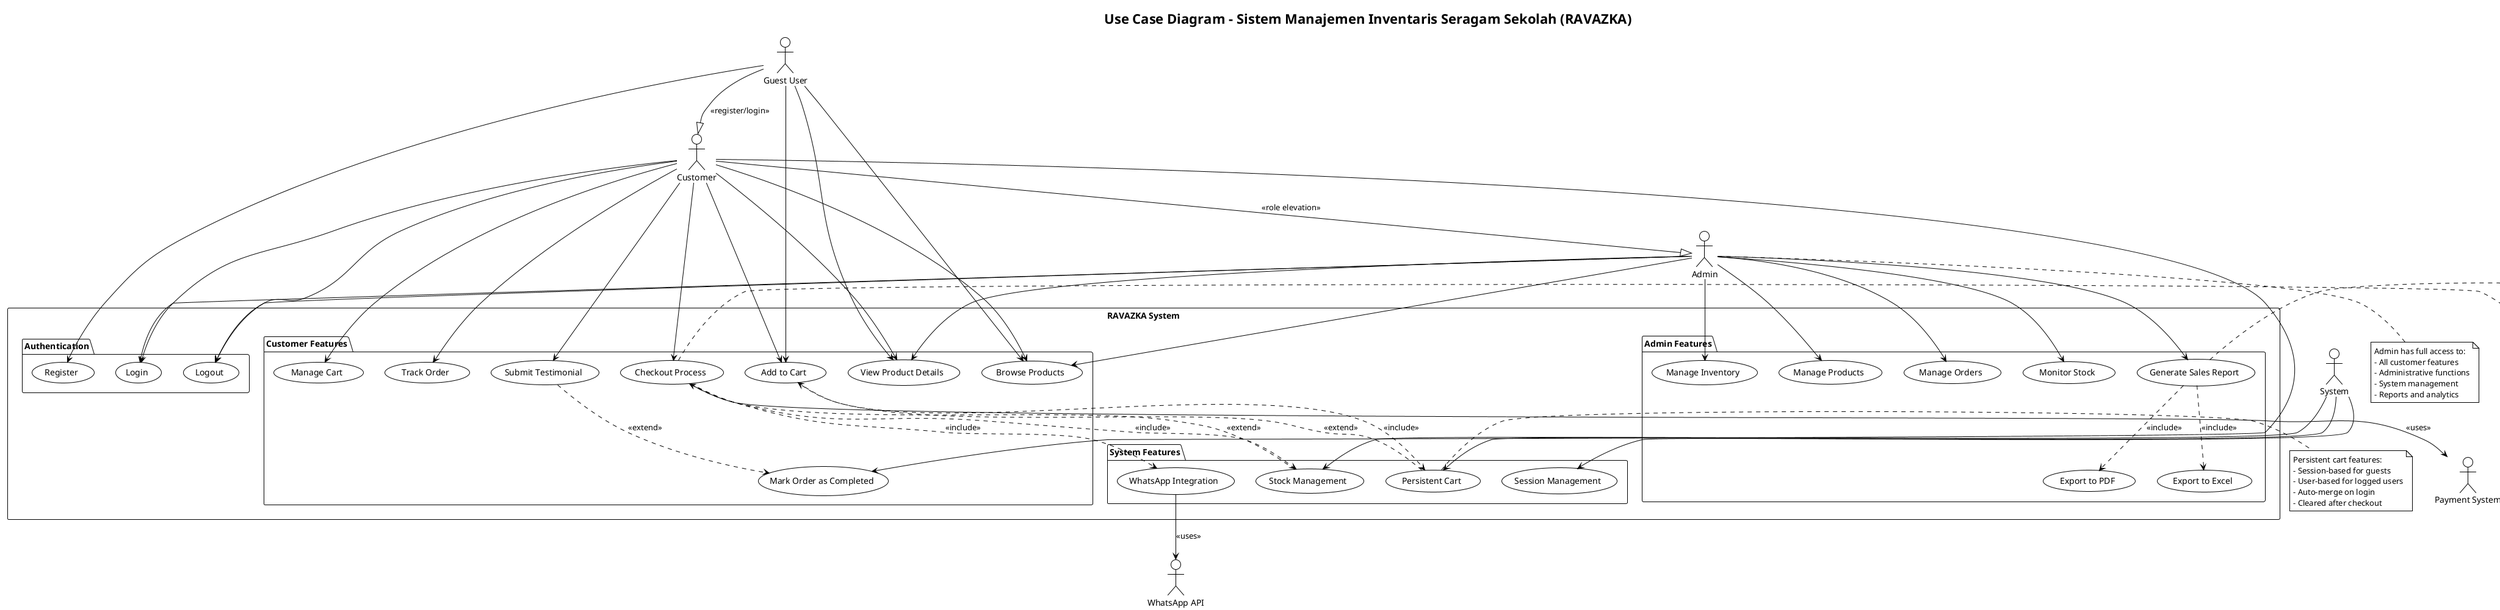 @startuml Use_Case_Diagram_RAVAZKA
!theme plain
title Use Case Diagram - Sistem Manajemen Inventaris Seragam Sekolah (RAVAZKA)

' Actors
actor "Guest User" as Guest
actor "Customer" as Customer
actor "Admin" as Admin
actor "System" as System

' System Boundary
rectangle "RAVAZKA System" {
  
  ' Authentication Use Cases
  package "Authentication" {
    usecase "Login" as UC001
    usecase "Register" as UC002
    usecase "Logout" as UC003
  }
  
  ' Admin Use Cases
  package "Admin Features" {
    usecase "Manage Inventory" as UC004
    usecase "Manage Products" as UC005
    usecase "Manage Orders" as UC006
    usecase "Generate Sales Report" as UC007
    usecase "Monitor Stock" as UC008
    usecase "Export to PDF" as UC007a
    usecase "Export to Excel" as UC007b
  }
  
  ' Customer Use Cases
  package "Customer Features" {
    usecase "Browse Products" as UC009
    usecase "View Product Details" as UC010
    usecase "Add to Cart" as UC011
    usecase "Manage Cart" as UC012
    usecase "Checkout Process" as UC013
    usecase "Track Order" as UC015
    usecase "Mark Order as Completed" as UC016
    usecase "Submit Testimonial" as UC017
  }
  
  ' System Use Cases
  package "System Features" {
    usecase "WhatsApp Integration" as UC014
    usecase "Persistent Cart" as UC018
    usecase "Stock Management" as UC019
    usecase "Session Management" as UC020
  }
}

' External Systems
actor "WhatsApp API" as WhatsApp
actor "Payment System" as Payment

' Actor Relationships
Guest --|> Customer : <<register/login>>
Customer --|> Admin : <<role elevation>>

' Guest User Use Cases
Guest --> UC009
Guest --> UC010
Guest --> UC011
Guest --> UC002

' Customer Use Cases
Customer --> UC001
Customer --> UC003
Customer --> UC009
Customer --> UC010
Customer --> UC011
Customer --> UC012
Customer --> UC013
Customer --> UC015
Customer --> UC016
Customer --> UC017

' Admin Use Cases
Admin --> UC001
Admin --> UC003
Admin --> UC004
Admin --> UC005
Admin --> UC006
Admin --> UC007
Admin --> UC008
Admin --> UC009
Admin --> UC010

' System Use Cases
System --> UC018
System --> UC019
System --> UC020

' Include Relationships
UC013 ..> UC014 : <<include>>
UC007 ..> UC007a : <<include>>
UC007 ..> UC007b : <<include>>
UC011 ..> UC018 : <<include>>
UC013 ..> UC019 : <<include>>

' Extend Relationships
UC017 ..> UC016 : <<extend>>
UC018 ..> UC011 : <<extend>>
UC019 ..> UC013 : <<extend>>

' External System Connections
UC014 --> WhatsApp : <<uses>>
UC013 --> Payment : <<uses>>

' Notes
note right of UC013
  Checkout process includes:
  - Customer data input
  - Payment method selection
  - Order confirmation
  - WhatsApp integration
end note

note right of UC007
  Sales reports include:
  - Revenue analysis
  - Order statistics
  - Product performance
  - Export capabilities
end note

note right of UC018
  Persistent cart features:
  - Session-based for guests
  - User-based for logged users
  - Auto-merge on login
  - Cleared after checkout
end note

note bottom of Admin
  Admin has full access to:
  - All customer features
  - Administrative functions
  - System management
  - Reports and analytics
end note

@enduml